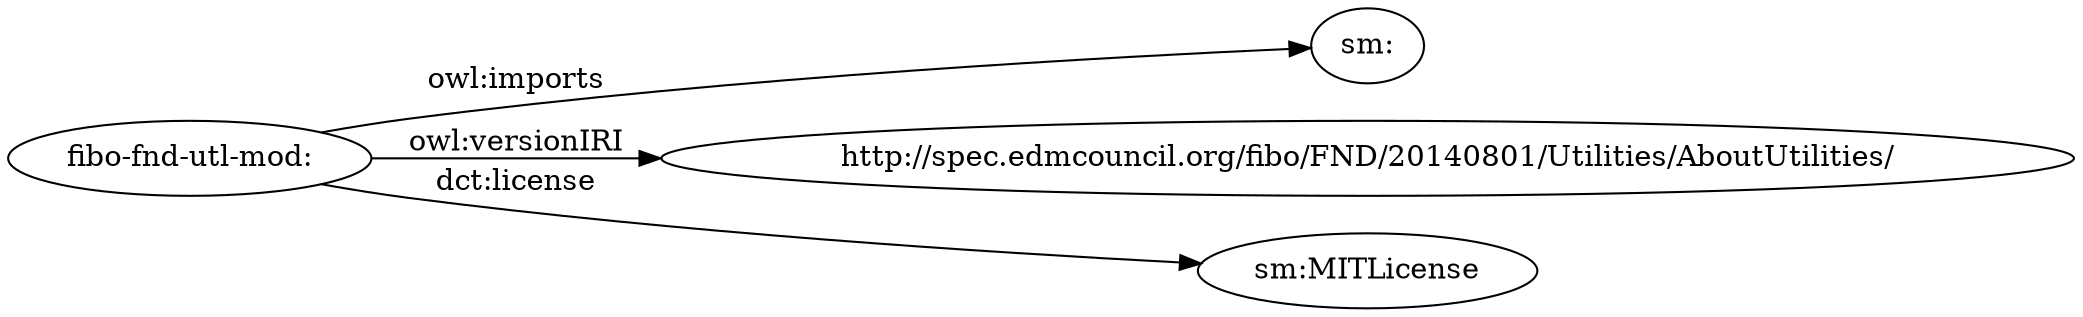 digraph ar2dtool_diagram { 
rankdir=LR;
size="1501"
	"fibo-fnd-utl-mod:" -> "sm:" [ label = "owl:imports" ];
	"fibo-fnd-utl-mod:" -> "http://spec.edmcouncil.org/fibo/FND/20140801/Utilities/AboutUtilities/" [ label = "owl:versionIRI" ];
	"fibo-fnd-utl-mod:" -> "sm:MITLicense" [ label = "dct:license" ];

}
